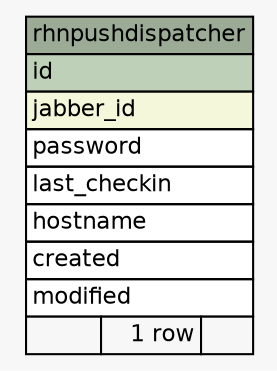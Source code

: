 // dot 2.26.0 on Linux 2.6.32-696.6.3.el6.x86_64
// SchemaSpy rev 590
digraph "rhnpushdispatcher" {
  graph [
    rankdir="RL"
    bgcolor="#f7f7f7"
    nodesep="0.18"
    ranksep="0.46"
    fontname="Helvetica"
    fontsize="11"
  ];
  node [
    fontname="Helvetica"
    fontsize="11"
    shape="plaintext"
  ];
  edge [
    arrowsize="0.8"
  ];
  "rhnpushdispatcher" [
    label=<
    <TABLE BORDER="0" CELLBORDER="1" CELLSPACING="0" BGCOLOR="#ffffff">
      <TR><TD COLSPAN="3" BGCOLOR="#9bab96" ALIGN="CENTER">rhnpushdispatcher</TD></TR>
      <TR><TD PORT="id" COLSPAN="3" BGCOLOR="#bed1b8" ALIGN="LEFT">id</TD></TR>
      <TR><TD PORT="jabber_id" COLSPAN="3" BGCOLOR="#f4f7da" ALIGN="LEFT">jabber_id</TD></TR>
      <TR><TD PORT="password" COLSPAN="3" ALIGN="LEFT">password</TD></TR>
      <TR><TD PORT="last_checkin" COLSPAN="3" ALIGN="LEFT">last_checkin</TD></TR>
      <TR><TD PORT="hostname" COLSPAN="3" ALIGN="LEFT">hostname</TD></TR>
      <TR><TD PORT="created" COLSPAN="3" ALIGN="LEFT">created</TD></TR>
      <TR><TD PORT="modified" COLSPAN="3" ALIGN="LEFT">modified</TD></TR>
      <TR><TD ALIGN="LEFT" BGCOLOR="#f7f7f7">  </TD><TD ALIGN="RIGHT" BGCOLOR="#f7f7f7">1 row</TD><TD ALIGN="RIGHT" BGCOLOR="#f7f7f7">  </TD></TR>
    </TABLE>>
    URL="tables/rhnpushdispatcher.html"
    tooltip="rhnpushdispatcher"
  ];
}
